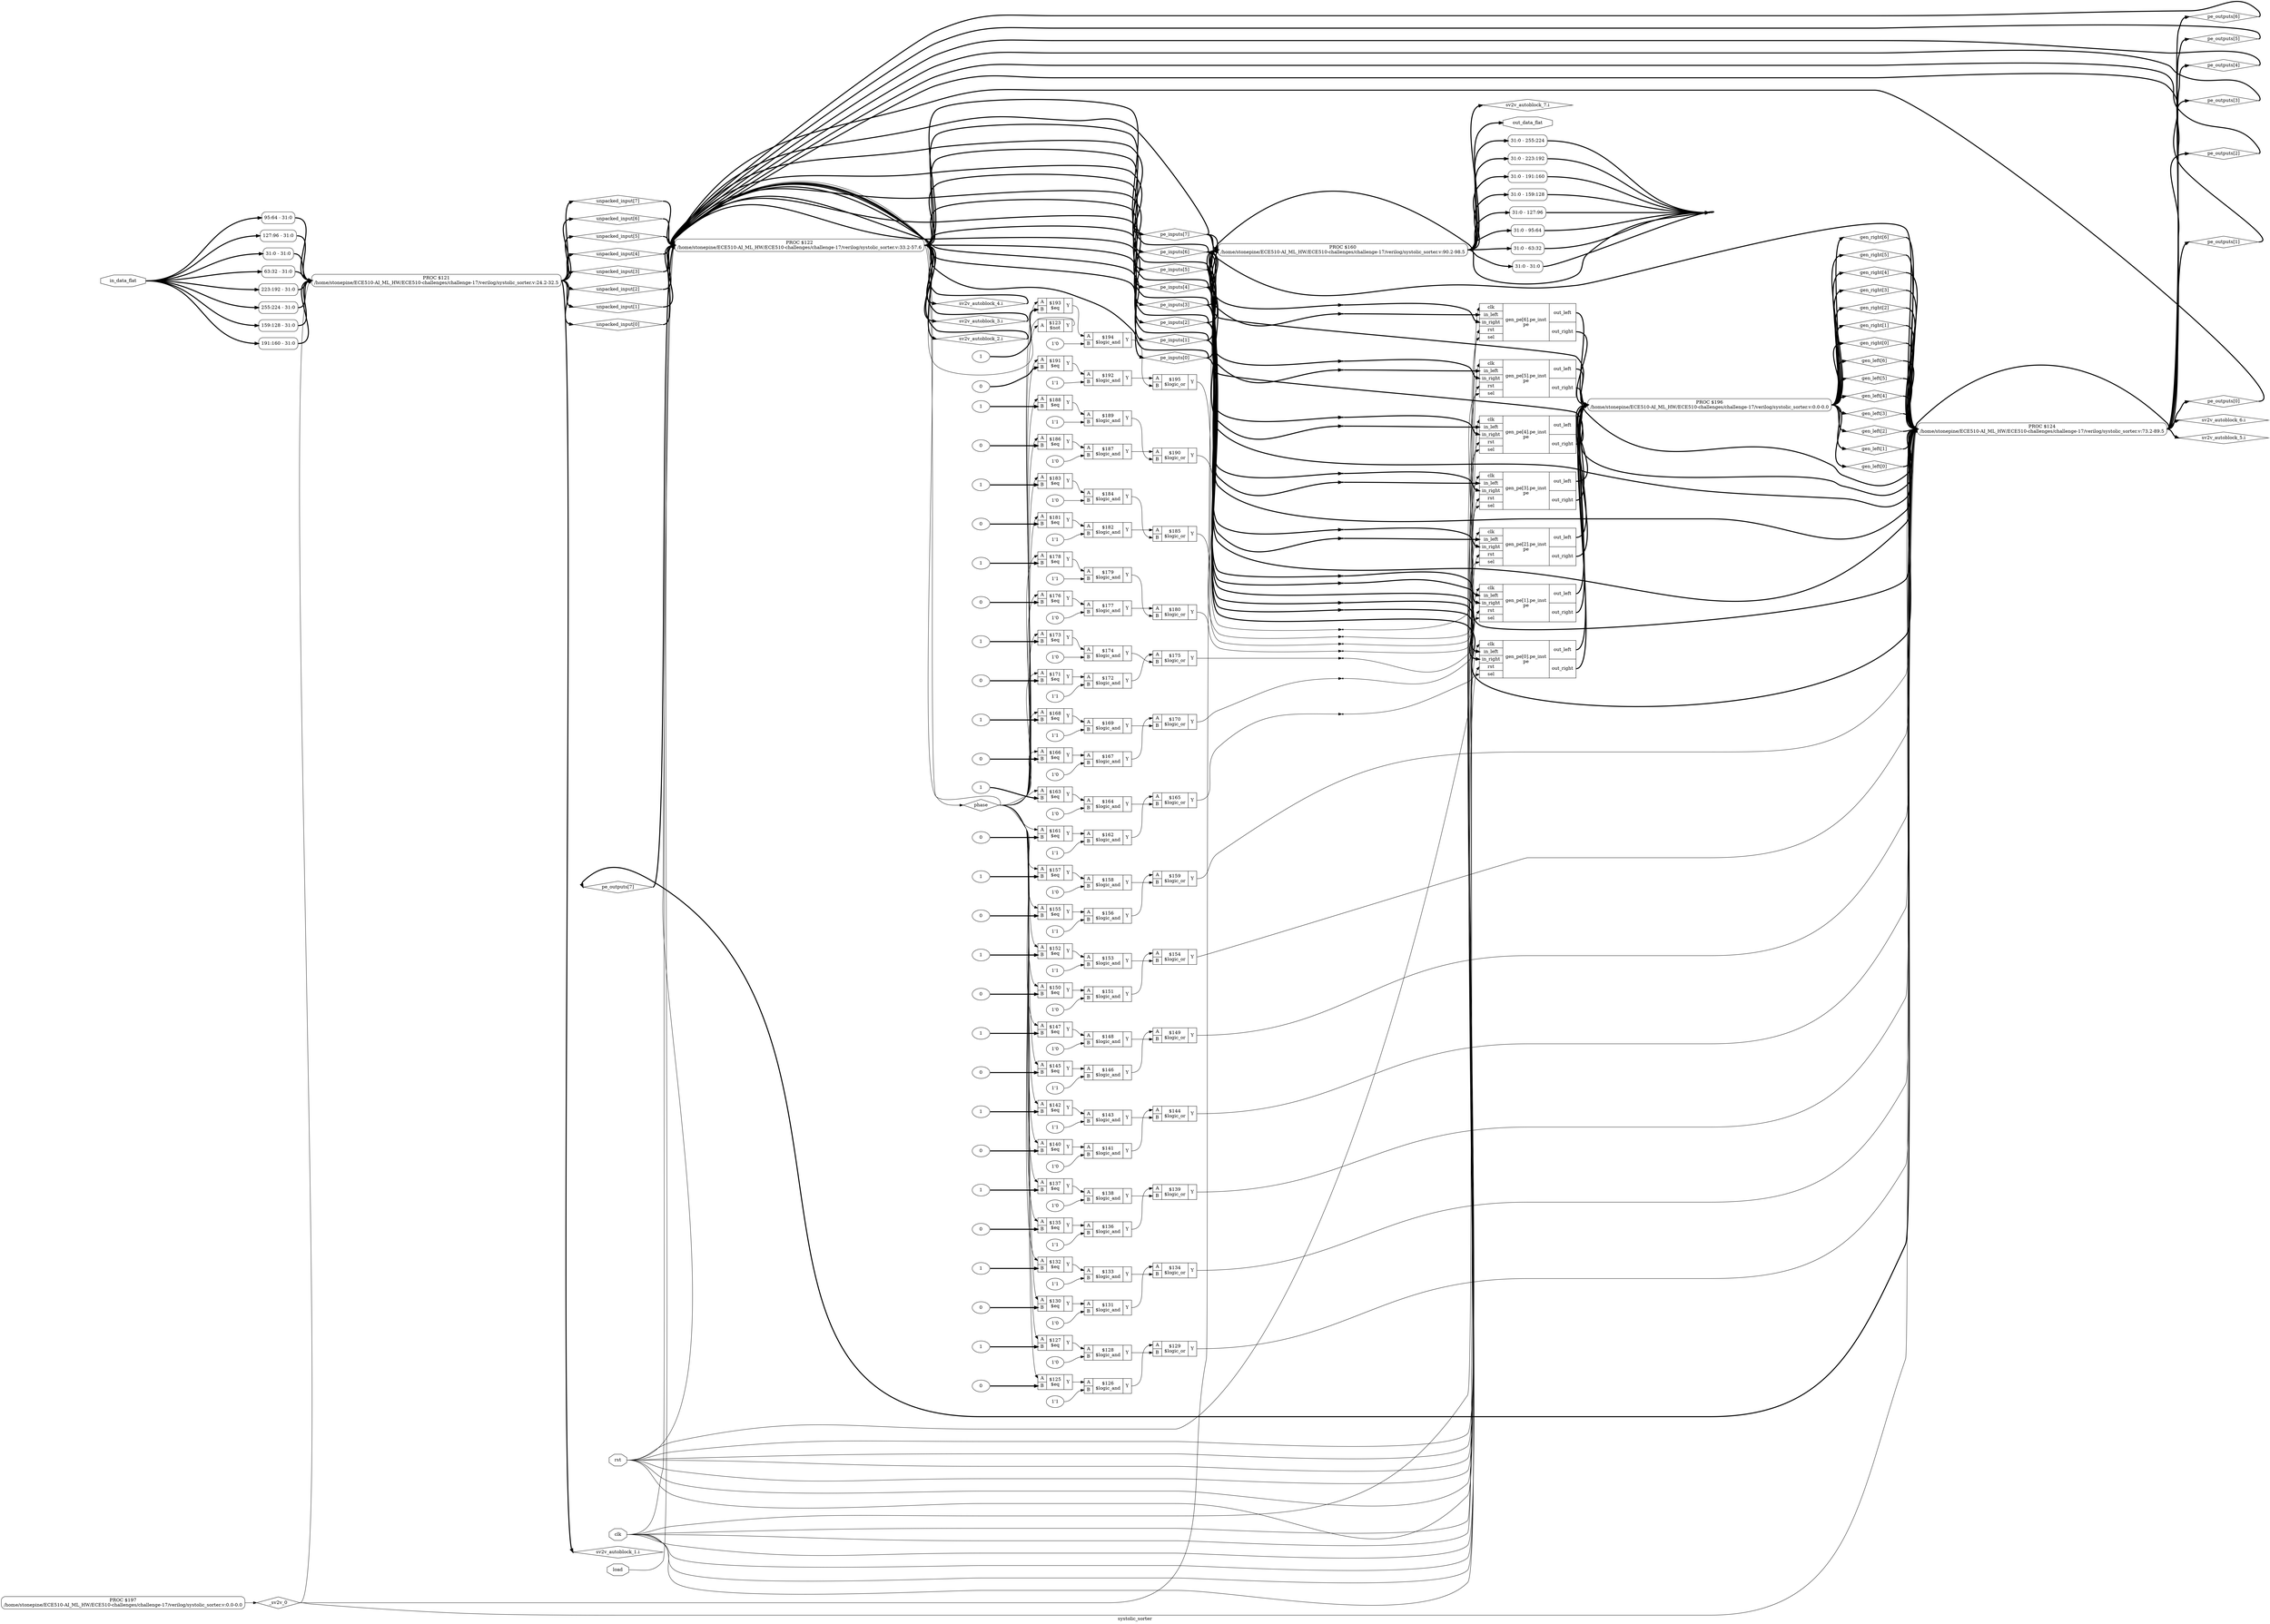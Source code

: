 digraph "systolic_sorter" {
label="systolic_sorter";
rankdir="LR";
remincross=true;
n139 [ shape=diamond, label="pe_outputs[7]", color="black", fontcolor="black"];
n140 [ shape=diamond, label="pe_outputs[6]", color="black", fontcolor="black"];
n141 [ shape=diamond, label="pe_outputs[5]", color="black", fontcolor="black"];
n142 [ shape=diamond, label="pe_outputs[4]", color="black", fontcolor="black"];
n143 [ shape=diamond, label="pe_outputs[3]", color="black", fontcolor="black"];
n144 [ shape=diamond, label="pe_outputs[2]", color="black", fontcolor="black"];
n145 [ shape=diamond, label="pe_outputs[1]", color="black", fontcolor="black"];
n146 [ shape=diamond, label="pe_outputs[0]", color="black", fontcolor="black"];
n147 [ shape=diamond, label="pe_inputs[7]", color="black", fontcolor="black"];
n148 [ shape=diamond, label="pe_inputs[6]", color="black", fontcolor="black"];
n149 [ shape=diamond, label="pe_inputs[5]", color="black", fontcolor="black"];
n150 [ shape=diamond, label="pe_inputs[4]", color="black", fontcolor="black"];
n151 [ shape=diamond, label="pe_inputs[3]", color="black", fontcolor="black"];
n152 [ shape=diamond, label="pe_inputs[2]", color="black", fontcolor="black"];
n153 [ shape=diamond, label="pe_inputs[1]", color="black", fontcolor="black"];
n154 [ shape=diamond, label="pe_inputs[0]", color="black", fontcolor="black"];
n155 [ shape=diamond, label="unpacked_input[7]", color="black", fontcolor="black"];
n156 [ shape=diamond, label="unpacked_input[6]", color="black", fontcolor="black"];
n157 [ shape=diamond, label="unpacked_input[5]", color="black", fontcolor="black"];
n158 [ shape=diamond, label="unpacked_input[4]", color="black", fontcolor="black"];
n159 [ shape=diamond, label="unpacked_input[3]", color="black", fontcolor="black"];
n160 [ shape=diamond, label="unpacked_input[2]", color="black", fontcolor="black"];
n161 [ shape=diamond, label="unpacked_input[1]", color="black", fontcolor="black"];
n162 [ shape=diamond, label="unpacked_input[0]", color="black", fontcolor="black"];
n163 [ shape=diamond, label="gen_right[6]", color="black", fontcolor="black"];
n164 [ shape=diamond, label="gen_right[5]", color="black", fontcolor="black"];
n165 [ shape=diamond, label="gen_right[4]", color="black", fontcolor="black"];
n166 [ shape=diamond, label="gen_right[3]", color="black", fontcolor="black"];
n167 [ shape=diamond, label="gen_right[2]", color="black", fontcolor="black"];
n168 [ shape=diamond, label="gen_right[1]", color="black", fontcolor="black"];
n169 [ shape=diamond, label="gen_right[0]", color="black", fontcolor="black"];
n170 [ shape=diamond, label="gen_left[6]", color="black", fontcolor="black"];
n171 [ shape=diamond, label="gen_left[5]", color="black", fontcolor="black"];
n172 [ shape=diamond, label="gen_left[4]", color="black", fontcolor="black"];
n173 [ shape=diamond, label="gen_left[3]", color="black", fontcolor="black"];
n174 [ shape=diamond, label="gen_left[2]", color="black", fontcolor="black"];
n175 [ shape=diamond, label="gen_left[1]", color="black", fontcolor="black"];
n176 [ shape=diamond, label="gen_left[0]", color="black", fontcolor="black"];
n177 [ shape=diamond, label="sv2v_autoblock_7.i", color="black", fontcolor="black"];
n178 [ shape=diamond, label="sv2v_autoblock_6.i", color="black", fontcolor="black"];
n179 [ shape=diamond, label="sv2v_autoblock_5.i", color="black", fontcolor="black"];
n215 [ shape=diamond, label="sv2v_autoblock_4.i", color="black", fontcolor="black"];
n216 [ shape=diamond, label="sv2v_autoblock_3.i", color="black", fontcolor="black"];
n217 [ shape=diamond, label="sv2v_autoblock_2.i", color="black", fontcolor="black"];
n218 [ shape=diamond, label="sv2v_autoblock_1.i", color="black", fontcolor="black"];
n219 [ shape=diamond, label="phase", color="black", fontcolor="black"];
n220 [ shape=octagon, label="out_data_flat", color="black", fontcolor="black"];
n221 [ shape=octagon, label="in_data_flat", color="black", fontcolor="black"];
n222 [ shape=octagon, label="load", color="black", fontcolor="black"];
n223 [ shape=octagon, label="rst", color="black", fontcolor="black"];
n224 [ shape=octagon, label="clk", color="black", fontcolor="black"];
n225 [ shape=diamond, label="_sv2v_0", color="black", fontcolor="black"];
c231 [ shape=record, label="{{<p224> clk|<p226> in_left|<p227> in_right|<p223> rst|<p228> sel}|gen_pe[6].pe_inst\npe|{<p229> out_left|<p230> out_right}}",  ];
c235 [ shape=record, label="{{<p232> A|<p233> B}|$195\n$logic_or|{<p234> Y}}",  ];
v0 [ label="1'0" ];
c236 [ shape=record, label="{{<p232> A|<p233> B}|$194\n$logic_and|{<p234> Y}}",  ];
v1 [ label="1" ];
c237 [ shape=record, label="{{<p232> A|<p233> B}|$193\n$eq|{<p234> Y}}",  ];
v2 [ label="1'1" ];
c238 [ shape=record, label="{{<p232> A|<p233> B}|$192\n$logic_and|{<p234> Y}}",  ];
v3 [ label="0" ];
c239 [ shape=record, label="{{<p232> A|<p233> B}|$191\n$eq|{<p234> Y}}",  ];
c240 [ shape=record, label="{{<p224> clk|<p226> in_left|<p227> in_right|<p223> rst|<p228> sel}|gen_pe[5].pe_inst\npe|{<p229> out_left|<p230> out_right}}",  ];
c241 [ shape=record, label="{{<p232> A|<p233> B}|$190\n$logic_or|{<p234> Y}}",  ];
v4 [ label="1'1" ];
c242 [ shape=record, label="{{<p232> A|<p233> B}|$189\n$logic_and|{<p234> Y}}",  ];
v5 [ label="1" ];
c243 [ shape=record, label="{{<p232> A|<p233> B}|$188\n$eq|{<p234> Y}}",  ];
v6 [ label="1'0" ];
c244 [ shape=record, label="{{<p232> A|<p233> B}|$187\n$logic_and|{<p234> Y}}",  ];
v7 [ label="0" ];
c245 [ shape=record, label="{{<p232> A|<p233> B}|$186\n$eq|{<p234> Y}}",  ];
c246 [ shape=record, label="{{<p224> clk|<p226> in_left|<p227> in_right|<p223> rst|<p228> sel}|gen_pe[4].pe_inst\npe|{<p229> out_left|<p230> out_right}}",  ];
c247 [ shape=record, label="{{<p232> A|<p233> B}|$185\n$logic_or|{<p234> Y}}",  ];
v8 [ label="1'0" ];
c248 [ shape=record, label="{{<p232> A|<p233> B}|$184\n$logic_and|{<p234> Y}}",  ];
v9 [ label="1" ];
c249 [ shape=record, label="{{<p232> A|<p233> B}|$183\n$eq|{<p234> Y}}",  ];
v10 [ label="1'1" ];
c250 [ shape=record, label="{{<p232> A|<p233> B}|$182\n$logic_and|{<p234> Y}}",  ];
v11 [ label="0" ];
c251 [ shape=record, label="{{<p232> A|<p233> B}|$181\n$eq|{<p234> Y}}",  ];
c252 [ shape=record, label="{{<p224> clk|<p226> in_left|<p227> in_right|<p223> rst|<p228> sel}|gen_pe[3].pe_inst\npe|{<p229> out_left|<p230> out_right}}",  ];
c253 [ shape=record, label="{{<p232> A|<p233> B}|$180\n$logic_or|{<p234> Y}}",  ];
v12 [ label="1'1" ];
c254 [ shape=record, label="{{<p232> A|<p233> B}|$179\n$logic_and|{<p234> Y}}",  ];
v13 [ label="1" ];
c255 [ shape=record, label="{{<p232> A|<p233> B}|$178\n$eq|{<p234> Y}}",  ];
v14 [ label="1'0" ];
c256 [ shape=record, label="{{<p232> A|<p233> B}|$177\n$logic_and|{<p234> Y}}",  ];
v15 [ label="0" ];
c257 [ shape=record, label="{{<p232> A|<p233> B}|$176\n$eq|{<p234> Y}}",  ];
c258 [ shape=record, label="{{<p224> clk|<p226> in_left|<p227> in_right|<p223> rst|<p228> sel}|gen_pe[2].pe_inst\npe|{<p229> out_left|<p230> out_right}}",  ];
c259 [ shape=record, label="{{<p232> A|<p233> B}|$175\n$logic_or|{<p234> Y}}",  ];
v16 [ label="1'0" ];
c260 [ shape=record, label="{{<p232> A|<p233> B}|$174\n$logic_and|{<p234> Y}}",  ];
v17 [ label="1" ];
c261 [ shape=record, label="{{<p232> A|<p233> B}|$173\n$eq|{<p234> Y}}",  ];
v18 [ label="1'1" ];
c262 [ shape=record, label="{{<p232> A|<p233> B}|$172\n$logic_and|{<p234> Y}}",  ];
v19 [ label="0" ];
c263 [ shape=record, label="{{<p232> A|<p233> B}|$171\n$eq|{<p234> Y}}",  ];
c264 [ shape=record, label="{{<p224> clk|<p226> in_left|<p227> in_right|<p223> rst|<p228> sel}|gen_pe[1].pe_inst\npe|{<p229> out_left|<p230> out_right}}",  ];
c265 [ shape=record, label="{{<p232> A|<p233> B}|$170\n$logic_or|{<p234> Y}}",  ];
v20 [ label="1'1" ];
c266 [ shape=record, label="{{<p232> A|<p233> B}|$169\n$logic_and|{<p234> Y}}",  ];
v21 [ label="1" ];
c267 [ shape=record, label="{{<p232> A|<p233> B}|$168\n$eq|{<p234> Y}}",  ];
v22 [ label="1'0" ];
c268 [ shape=record, label="{{<p232> A|<p233> B}|$167\n$logic_and|{<p234> Y}}",  ];
v23 [ label="0" ];
c269 [ shape=record, label="{{<p232> A|<p233> B}|$166\n$eq|{<p234> Y}}",  ];
c270 [ shape=record, label="{{<p224> clk|<p226> in_left|<p227> in_right|<p223> rst|<p228> sel}|gen_pe[0].pe_inst\npe|{<p229> out_left|<p230> out_right}}",  ];
c271 [ shape=record, label="{{<p232> A|<p233> B}|$165\n$logic_or|{<p234> Y}}",  ];
v24 [ label="1'0" ];
c272 [ shape=record, label="{{<p232> A|<p233> B}|$164\n$logic_and|{<p234> Y}}",  ];
v25 [ label="1" ];
c273 [ shape=record, label="{{<p232> A|<p233> B}|$163\n$eq|{<p234> Y}}",  ];
v26 [ label="1'1" ];
c274 [ shape=record, label="{{<p232> A|<p233> B}|$162\n$logic_and|{<p234> Y}}",  ];
v27 [ label="0" ];
c275 [ shape=record, label="{{<p232> A|<p233> B}|$161\n$eq|{<p234> Y}}",  ];
c276 [ shape=record, label="{{<p232> A|<p233> B}|$159\n$logic_or|{<p234> Y}}",  ];
v28 [ label="1'0" ];
c277 [ shape=record, label="{{<p232> A|<p233> B}|$158\n$logic_and|{<p234> Y}}",  ];
v29 [ label="1" ];
c278 [ shape=record, label="{{<p232> A|<p233> B}|$157\n$eq|{<p234> Y}}",  ];
v30 [ label="1'1" ];
c279 [ shape=record, label="{{<p232> A|<p233> B}|$156\n$logic_and|{<p234> Y}}",  ];
v31 [ label="0" ];
c280 [ shape=record, label="{{<p232> A|<p233> B}|$155\n$eq|{<p234> Y}}",  ];
c281 [ shape=record, label="{{<p232> A|<p233> B}|$154\n$logic_or|{<p234> Y}}",  ];
v32 [ label="1'1" ];
c282 [ shape=record, label="{{<p232> A|<p233> B}|$153\n$logic_and|{<p234> Y}}",  ];
v33 [ label="1" ];
c283 [ shape=record, label="{{<p232> A|<p233> B}|$152\n$eq|{<p234> Y}}",  ];
v34 [ label="1'0" ];
c284 [ shape=record, label="{{<p232> A|<p233> B}|$151\n$logic_and|{<p234> Y}}",  ];
v35 [ label="0" ];
c285 [ shape=record, label="{{<p232> A|<p233> B}|$150\n$eq|{<p234> Y}}",  ];
c286 [ shape=record, label="{{<p232> A|<p233> B}|$149\n$logic_or|{<p234> Y}}",  ];
v36 [ label="1'0" ];
c287 [ shape=record, label="{{<p232> A|<p233> B}|$148\n$logic_and|{<p234> Y}}",  ];
v37 [ label="1" ];
c288 [ shape=record, label="{{<p232> A|<p233> B}|$147\n$eq|{<p234> Y}}",  ];
v38 [ label="1'1" ];
c289 [ shape=record, label="{{<p232> A|<p233> B}|$146\n$logic_and|{<p234> Y}}",  ];
v39 [ label="0" ];
c290 [ shape=record, label="{{<p232> A|<p233> B}|$145\n$eq|{<p234> Y}}",  ];
c291 [ shape=record, label="{{<p232> A|<p233> B}|$144\n$logic_or|{<p234> Y}}",  ];
v40 [ label="1'1" ];
c292 [ shape=record, label="{{<p232> A|<p233> B}|$143\n$logic_and|{<p234> Y}}",  ];
v41 [ label="1" ];
c293 [ shape=record, label="{{<p232> A|<p233> B}|$142\n$eq|{<p234> Y}}",  ];
v42 [ label="1'0" ];
c294 [ shape=record, label="{{<p232> A|<p233> B}|$141\n$logic_and|{<p234> Y}}",  ];
v43 [ label="0" ];
c295 [ shape=record, label="{{<p232> A|<p233> B}|$140\n$eq|{<p234> Y}}",  ];
c296 [ shape=record, label="{{<p232> A|<p233> B}|$139\n$logic_or|{<p234> Y}}",  ];
v44 [ label="1'0" ];
c297 [ shape=record, label="{{<p232> A|<p233> B}|$138\n$logic_and|{<p234> Y}}",  ];
v45 [ label="1" ];
c298 [ shape=record, label="{{<p232> A|<p233> B}|$137\n$eq|{<p234> Y}}",  ];
v46 [ label="1'1" ];
c299 [ shape=record, label="{{<p232> A|<p233> B}|$136\n$logic_and|{<p234> Y}}",  ];
v47 [ label="0" ];
c300 [ shape=record, label="{{<p232> A|<p233> B}|$135\n$eq|{<p234> Y}}",  ];
c301 [ shape=record, label="{{<p232> A|<p233> B}|$134\n$logic_or|{<p234> Y}}",  ];
v48 [ label="1'1" ];
c302 [ shape=record, label="{{<p232> A|<p233> B}|$133\n$logic_and|{<p234> Y}}",  ];
v49 [ label="1" ];
c303 [ shape=record, label="{{<p232> A|<p233> B}|$132\n$eq|{<p234> Y}}",  ];
v50 [ label="1'0" ];
c304 [ shape=record, label="{{<p232> A|<p233> B}|$131\n$logic_and|{<p234> Y}}",  ];
v51 [ label="0" ];
c305 [ shape=record, label="{{<p232> A|<p233> B}|$130\n$eq|{<p234> Y}}",  ];
c306 [ shape=record, label="{{<p232> A|<p233> B}|$129\n$logic_or|{<p234> Y}}",  ];
v52 [ label="1'0" ];
c307 [ shape=record, label="{{<p232> A|<p233> B}|$128\n$logic_and|{<p234> Y}}",  ];
v53 [ label="1" ];
c308 [ shape=record, label="{{<p232> A|<p233> B}|$127\n$eq|{<p234> Y}}",  ];
v54 [ label="1'1" ];
c309 [ shape=record, label="{{<p232> A|<p233> B}|$126\n$logic_and|{<p234> Y}}",  ];
v55 [ label="0" ];
c310 [ shape=record, label="{{<p232> A|<p233> B}|$125\n$eq|{<p234> Y}}",  ];
c311 [ shape=record, label="{{<p232> A}|$123\n$not|{<p234> Y}}",  ];
p56 [shape=box, style=rounded, label="PROC $197\n/home/stonepine/ECE510-AI_ML_HW/ECE510-challenges/challenge-17/verilog/systolic_sorter.v:0.0-0.0", ];
p57 [shape=box, style=rounded, label="PROC $196\n/home/stonepine/ECE510-AI_ML_HW/ECE510-challenges/challenge-17/verilog/systolic_sorter.v:0.0-0.0", ];
x59 [ shape=record, style=rounded, label="<s0> 31:0 - 255:224 ", color="black", fontcolor="black" ];
x60 [ shape=record, style=rounded, label="<s0> 31:0 - 223:192 ", color="black", fontcolor="black" ];
x61 [ shape=record, style=rounded, label="<s0> 31:0 - 191:160 ", color="black", fontcolor="black" ];
x62 [ shape=record, style=rounded, label="<s0> 31:0 - 159:128 ", color="black", fontcolor="black" ];
x63 [ shape=record, style=rounded, label="<s0> 31:0 - 127:96 ", color="black", fontcolor="black" ];
x64 [ shape=record, style=rounded, label="<s0> 31:0 - 95:64 ", color="black", fontcolor="black" ];
x65 [ shape=record, style=rounded, label="<s0> 31:0 - 63:32 ", color="black", fontcolor="black" ];
x66 [ shape=record, style=rounded, label="<s0> 31:0 - 31:0 ", color="black", fontcolor="black" ];
p58 [shape=box, style=rounded, label="PROC $160\n/home/stonepine/ECE510-AI_ML_HW/ECE510-challenges/challenge-17/verilog/systolic_sorter.v:90.2-98.5", ];
p67 [shape=box, style=rounded, label="PROC $124\n/home/stonepine/ECE510-AI_ML_HW/ECE510-challenges/challenge-17/verilog/systolic_sorter.v:73.2-89.5", ];
p68 [shape=box, style=rounded, label="PROC $122\n/home/stonepine/ECE510-AI_ML_HW/ECE510-challenges/challenge-17/verilog/systolic_sorter.v:33.2-57.6", ];
x70 [ shape=record, style=rounded, label="<s0> 95:64 - 31:0 ", color="black", fontcolor="black" ];
x71 [ shape=record, style=rounded, label="<s0> 127:96 - 31:0 ", color="black", fontcolor="black" ];
x72 [ shape=record, style=rounded, label="<s0> 31:0 - 31:0 ", color="black", fontcolor="black" ];
x73 [ shape=record, style=rounded, label="<s0> 63:32 - 31:0 ", color="black", fontcolor="black" ];
x74 [ shape=record, style=rounded, label="<s0> 223:192 - 31:0 ", color="black", fontcolor="black" ];
x75 [ shape=record, style=rounded, label="<s0> 255:224 - 31:0 ", color="black", fontcolor="black" ];
x76 [ shape=record, style=rounded, label="<s0> 159:128 - 31:0 ", color="black", fontcolor="black" ];
x77 [ shape=record, style=rounded, label="<s0> 191:160 - 31:0 ", color="black", fontcolor="black" ];
p69 [shape=box, style=rounded, label="PROC $121\n/home/stonepine/ECE510-AI_ML_HW/ECE510-challenges/challenge-17/verilog/systolic_sorter.v:24.2-32.5", ];
x78 [shape=point, ];
x79 [shape=point, ];
x80 [shape=point, ];
x81 [shape=point, ];
x82 [shape=point, ];
x83 [shape=point, ];
x84 [shape=point, ];
x85 [shape=point, ];
x86 [shape=point, ];
x87 [shape=point, ];
x88 [shape=point, ];
x89 [shape=point, ];
x90 [shape=point, ];
x91 [shape=point, ];
x92 [shape=point, ];
x93 [shape=point, ];
x94 [shape=point, ];
x95 [shape=point, ];
x96 [shape=point, ];
x97 [shape=point, ];
x98 [shape=point, ];
c309:p234:e -> c306:p232:w [color="black", fontcolor="black", label=""];
c310:p234:e -> c309:p232:w [color="black", fontcolor="black", label=""];
c311:p234:e -> p68:w [color="black", fontcolor="black", label=""];
p67:e -> n139:w [color="black", fontcolor="black", style="setlinewidth(3)", label=""];
n139:e -> p68:w [color="black", fontcolor="black", style="setlinewidth(3)", label=""];
p67:e -> n140:w [color="black", fontcolor="black", style="setlinewidth(3)", label=""];
n140:e -> p68:w [color="black", fontcolor="black", style="setlinewidth(3)", label=""];
p67:e -> n141:w [color="black", fontcolor="black", style="setlinewidth(3)", label=""];
n141:e -> p68:w [color="black", fontcolor="black", style="setlinewidth(3)", label=""];
p67:e -> n142:w [color="black", fontcolor="black", style="setlinewidth(3)", label=""];
n142:e -> p68:w [color="black", fontcolor="black", style="setlinewidth(3)", label=""];
p67:e -> n143:w [color="black", fontcolor="black", style="setlinewidth(3)", label=""];
n143:e -> p68:w [color="black", fontcolor="black", style="setlinewidth(3)", label=""];
p67:e -> n144:w [color="black", fontcolor="black", style="setlinewidth(3)", label=""];
n144:e -> p68:w [color="black", fontcolor="black", style="setlinewidth(3)", label=""];
p67:e -> n145:w [color="black", fontcolor="black", style="setlinewidth(3)", label=""];
n145:e -> p68:w [color="black", fontcolor="black", style="setlinewidth(3)", label=""];
p67:e -> n146:w [color="black", fontcolor="black", style="setlinewidth(3)", label=""];
n146:e -> p68:w [color="black", fontcolor="black", style="setlinewidth(3)", label=""];
p68:e -> n147:w [color="black", fontcolor="black", style="setlinewidth(3)", label=""];
n147:e -> p58:w [color="black", fontcolor="black", style="setlinewidth(3)", label=""];
n147:e -> p67:w [color="black", fontcolor="black", style="setlinewidth(3)", label=""];
n147:e -> p68:w [color="black", fontcolor="black", style="setlinewidth(3)", label=""];
n147:e -> x97:w [color="black", fontcolor="black", style="setlinewidth(3)", label=""];
p68:e -> n148:w [color="black", fontcolor="black", style="setlinewidth(3)", label=""];
n148:e -> p58:w [color="black", fontcolor="black", style="setlinewidth(3)", label=""];
n148:e -> p67:w [color="black", fontcolor="black", style="setlinewidth(3)", label=""];
n148:e -> p68:w [color="black", fontcolor="black", style="setlinewidth(3)", label=""];
n148:e -> x94:w [color="black", fontcolor="black", style="setlinewidth(3)", label=""];
n148:e -> x96:w [color="black", fontcolor="black", style="setlinewidth(3)", label=""];
p68:e -> n149:w [color="black", fontcolor="black", style="setlinewidth(3)", label=""];
n149:e -> p58:w [color="black", fontcolor="black", style="setlinewidth(3)", label=""];
n149:e -> p67:w [color="black", fontcolor="black", style="setlinewidth(3)", label=""];
n149:e -> p68:w [color="black", fontcolor="black", style="setlinewidth(3)", label=""];
n149:e -> x91:w [color="black", fontcolor="black", style="setlinewidth(3)", label=""];
n149:e -> x93:w [color="black", fontcolor="black", style="setlinewidth(3)", label=""];
p68:e -> n150:w [color="black", fontcolor="black", style="setlinewidth(3)", label=""];
n150:e -> p58:w [color="black", fontcolor="black", style="setlinewidth(3)", label=""];
n150:e -> p67:w [color="black", fontcolor="black", style="setlinewidth(3)", label=""];
n150:e -> p68:w [color="black", fontcolor="black", style="setlinewidth(3)", label=""];
n150:e -> x88:w [color="black", fontcolor="black", style="setlinewidth(3)", label=""];
n150:e -> x90:w [color="black", fontcolor="black", style="setlinewidth(3)", label=""];
p68:e -> n151:w [color="black", fontcolor="black", style="setlinewidth(3)", label=""];
n151:e -> p58:w [color="black", fontcolor="black", style="setlinewidth(3)", label=""];
n151:e -> p67:w [color="black", fontcolor="black", style="setlinewidth(3)", label=""];
n151:e -> p68:w [color="black", fontcolor="black", style="setlinewidth(3)", label=""];
n151:e -> x85:w [color="black", fontcolor="black", style="setlinewidth(3)", label=""];
n151:e -> x87:w [color="black", fontcolor="black", style="setlinewidth(3)", label=""];
p68:e -> n152:w [color="black", fontcolor="black", style="setlinewidth(3)", label=""];
n152:e -> p58:w [color="black", fontcolor="black", style="setlinewidth(3)", label=""];
n152:e -> p67:w [color="black", fontcolor="black", style="setlinewidth(3)", label=""];
n152:e -> p68:w [color="black", fontcolor="black", style="setlinewidth(3)", label=""];
n152:e -> x82:w [color="black", fontcolor="black", style="setlinewidth(3)", label=""];
n152:e -> x84:w [color="black", fontcolor="black", style="setlinewidth(3)", label=""];
p68:e -> n153:w [color="black", fontcolor="black", style="setlinewidth(3)", label=""];
n153:e -> p58:w [color="black", fontcolor="black", style="setlinewidth(3)", label=""];
n153:e -> p67:w [color="black", fontcolor="black", style="setlinewidth(3)", label=""];
n153:e -> p68:w [color="black", fontcolor="black", style="setlinewidth(3)", label=""];
n153:e -> x79:w [color="black", fontcolor="black", style="setlinewidth(3)", label=""];
n153:e -> x81:w [color="black", fontcolor="black", style="setlinewidth(3)", label=""];
p68:e -> n154:w [color="black", fontcolor="black", style="setlinewidth(3)", label=""];
n154:e -> p58:w [color="black", fontcolor="black", style="setlinewidth(3)", label=""];
n154:e -> p67:w [color="black", fontcolor="black", style="setlinewidth(3)", label=""];
n154:e -> p68:w [color="black", fontcolor="black", style="setlinewidth(3)", label=""];
n154:e -> x78:w [color="black", fontcolor="black", style="setlinewidth(3)", label=""];
p69:e -> n155:w [color="black", fontcolor="black", style="setlinewidth(3)", label=""];
n155:e -> p68:w [color="black", fontcolor="black", style="setlinewidth(3)", label=""];
p69:e -> n156:w [color="black", fontcolor="black", style="setlinewidth(3)", label=""];
n156:e -> p68:w [color="black", fontcolor="black", style="setlinewidth(3)", label=""];
p69:e -> n157:w [color="black", fontcolor="black", style="setlinewidth(3)", label=""];
n157:e -> p68:w [color="black", fontcolor="black", style="setlinewidth(3)", label=""];
p69:e -> n158:w [color="black", fontcolor="black", style="setlinewidth(3)", label=""];
n158:e -> p68:w [color="black", fontcolor="black", style="setlinewidth(3)", label=""];
p69:e -> n159:w [color="black", fontcolor="black", style="setlinewidth(3)", label=""];
n159:e -> p68:w [color="black", fontcolor="black", style="setlinewidth(3)", label=""];
c235:p234:e -> x98:w [color="black", fontcolor="black", label=""];
p69:e -> n160:w [color="black", fontcolor="black", style="setlinewidth(3)", label=""];
n160:e -> p68:w [color="black", fontcolor="black", style="setlinewidth(3)", label=""];
p69:e -> n161:w [color="black", fontcolor="black", style="setlinewidth(3)", label=""];
n161:e -> p68:w [color="black", fontcolor="black", style="setlinewidth(3)", label=""];
p69:e -> n162:w [color="black", fontcolor="black", style="setlinewidth(3)", label=""];
n162:e -> p68:w [color="black", fontcolor="black", style="setlinewidth(3)", label=""];
p57:e -> n163:w [color="black", fontcolor="black", style="setlinewidth(3)", label=""];
n163:e -> p67:w [color="black", fontcolor="black", style="setlinewidth(3)", label=""];
p57:e -> n164:w [color="black", fontcolor="black", style="setlinewidth(3)", label=""];
n164:e -> p67:w [color="black", fontcolor="black", style="setlinewidth(3)", label=""];
p57:e -> n165:w [color="black", fontcolor="black", style="setlinewidth(3)", label=""];
n165:e -> p67:w [color="black", fontcolor="black", style="setlinewidth(3)", label=""];
p57:e -> n166:w [color="black", fontcolor="black", style="setlinewidth(3)", label=""];
n166:e -> p67:w [color="black", fontcolor="black", style="setlinewidth(3)", label=""];
p57:e -> n167:w [color="black", fontcolor="black", style="setlinewidth(3)", label=""];
n167:e -> p67:w [color="black", fontcolor="black", style="setlinewidth(3)", label=""];
p57:e -> n168:w [color="black", fontcolor="black", style="setlinewidth(3)", label=""];
n168:e -> p67:w [color="black", fontcolor="black", style="setlinewidth(3)", label=""];
p57:e -> n169:w [color="black", fontcolor="black", style="setlinewidth(3)", label=""];
n169:e -> p67:w [color="black", fontcolor="black", style="setlinewidth(3)", label=""];
c236:p234:e -> c235:p233:w [color="black", fontcolor="black", label=""];
p57:e -> n170:w [color="black", fontcolor="black", style="setlinewidth(3)", label=""];
n170:e -> p67:w [color="black", fontcolor="black", style="setlinewidth(3)", label=""];
p57:e -> n171:w [color="black", fontcolor="black", style="setlinewidth(3)", label=""];
n171:e -> p67:w [color="black", fontcolor="black", style="setlinewidth(3)", label=""];
p57:e -> n172:w [color="black", fontcolor="black", style="setlinewidth(3)", label=""];
n172:e -> p67:w [color="black", fontcolor="black", style="setlinewidth(3)", label=""];
p57:e -> n173:w [color="black", fontcolor="black", style="setlinewidth(3)", label=""];
n173:e -> p67:w [color="black", fontcolor="black", style="setlinewidth(3)", label=""];
p57:e -> n174:w [color="black", fontcolor="black", style="setlinewidth(3)", label=""];
n174:e -> p67:w [color="black", fontcolor="black", style="setlinewidth(3)", label=""];
p57:e -> n175:w [color="black", fontcolor="black", style="setlinewidth(3)", label=""];
n175:e -> p67:w [color="black", fontcolor="black", style="setlinewidth(3)", label=""];
p57:e -> n176:w [color="black", fontcolor="black", style="setlinewidth(3)", label=""];
n176:e -> p67:w [color="black", fontcolor="black", style="setlinewidth(3)", label=""];
p58:e -> n177:w [color="black", fontcolor="black", style="setlinewidth(3)", label=""];
p67:e -> n178:w [color="black", fontcolor="black", style="setlinewidth(3)", label=""];
p67:e -> n179:w [color="black", fontcolor="black", style="setlinewidth(3)", label=""];
c237:p234:e -> c236:p232:w [color="black", fontcolor="black", label=""];
c231:p230:e -> p57:w [color="black", fontcolor="black", style="setlinewidth(3)", label=""];
c231:p229:e -> p57:w [color="black", fontcolor="black", style="setlinewidth(3)", label=""];
x98:e -> c231:p228:w [color="black", fontcolor="black", label=""];
x97:e -> c231:p227:w [color="black", fontcolor="black", style="setlinewidth(3)", label=""];
x96:e -> c231:p226:w [color="black", fontcolor="black", style="setlinewidth(3)", label=""];
c240:p230:e -> p57:w [color="black", fontcolor="black", style="setlinewidth(3)", label=""];
c240:p229:e -> p57:w [color="black", fontcolor="black", style="setlinewidth(3)", label=""];
x95:e -> c240:p228:w [color="black", fontcolor="black", label=""];
x94:e -> c240:p227:w [color="black", fontcolor="black", style="setlinewidth(3)", label=""];
x93:e -> c240:p226:w [color="black", fontcolor="black", style="setlinewidth(3)", label=""];
c238:p234:e -> c235:p232:w [color="black", fontcolor="black", label=""];
c246:p230:e -> p57:w [color="black", fontcolor="black", style="setlinewidth(3)", label=""];
c246:p229:e -> p57:w [color="black", fontcolor="black", style="setlinewidth(3)", label=""];
x92:e -> c246:p228:w [color="black", fontcolor="black", label=""];
x91:e -> c246:p227:w [color="black", fontcolor="black", style="setlinewidth(3)", label=""];
x90:e -> c246:p226:w [color="black", fontcolor="black", style="setlinewidth(3)", label=""];
c252:p230:e -> p57:w [color="black", fontcolor="black", style="setlinewidth(3)", label=""];
c252:p229:e -> p57:w [color="black", fontcolor="black", style="setlinewidth(3)", label=""];
x89:e -> c252:p228:w [color="black", fontcolor="black", label=""];
x88:e -> c252:p227:w [color="black", fontcolor="black", style="setlinewidth(3)", label=""];
x87:e -> c252:p226:w [color="black", fontcolor="black", style="setlinewidth(3)", label=""];
c239:p234:e -> c238:p232:w [color="black", fontcolor="black", label=""];
c258:p230:e -> p57:w [color="black", fontcolor="black", style="setlinewidth(3)", label=""];
c258:p229:e -> p57:w [color="black", fontcolor="black", style="setlinewidth(3)", label=""];
x86:e -> c258:p228:w [color="black", fontcolor="black", label=""];
x85:e -> c258:p227:w [color="black", fontcolor="black", style="setlinewidth(3)", label=""];
x84:e -> c258:p226:w [color="black", fontcolor="black", style="setlinewidth(3)", label=""];
c264:p230:e -> p57:w [color="black", fontcolor="black", style="setlinewidth(3)", label=""];
c264:p229:e -> p57:w [color="black", fontcolor="black", style="setlinewidth(3)", label=""];
x83:e -> c264:p228:w [color="black", fontcolor="black", label=""];
x82:e -> c264:p227:w [color="black", fontcolor="black", style="setlinewidth(3)", label=""];
x81:e -> c264:p226:w [color="black", fontcolor="black", style="setlinewidth(3)", label=""];
c241:p234:e -> x95:w [color="black", fontcolor="black", label=""];
c270:p230:e -> p57:w [color="black", fontcolor="black", style="setlinewidth(3)", label=""];
c270:p229:e -> p57:w [color="black", fontcolor="black", style="setlinewidth(3)", label=""];
x80:e -> c270:p228:w [color="black", fontcolor="black", label=""];
x79:e -> c270:p227:w [color="black", fontcolor="black", style="setlinewidth(3)", label=""];
x78:e -> c270:p226:w [color="black", fontcolor="black", style="setlinewidth(3)", label=""];
p68:e -> n215:w [color="black", fontcolor="black", style="setlinewidth(3)", label=""];
n215:e -> p68:w [color="black", fontcolor="black", style="setlinewidth(3)", label=""];
p68:e -> n216:w [color="black", fontcolor="black", style="setlinewidth(3)", label=""];
n216:e -> p68:w [color="black", fontcolor="black", style="setlinewidth(3)", label=""];
p68:e -> n217:w [color="black", fontcolor="black", style="setlinewidth(3)", label=""];
n217:e -> p68:w [color="black", fontcolor="black", style="setlinewidth(3)", label=""];
p69:e -> n218:w [color="black", fontcolor="black", style="setlinewidth(3)", label=""];
p68:e -> n219:w [color="black", fontcolor="black", label=""];
n219:e -> c237:p232:w [color="black", fontcolor="black", label=""];
n219:e -> c239:p232:w [color="black", fontcolor="black", label=""];
n219:e -> c243:p232:w [color="black", fontcolor="black", label=""];
n219:e -> c245:p232:w [color="black", fontcolor="black", label=""];
n219:e -> c249:p232:w [color="black", fontcolor="black", label=""];
n219:e -> c251:p232:w [color="black", fontcolor="black", label=""];
n219:e -> c255:p232:w [color="black", fontcolor="black", label=""];
n219:e -> c257:p232:w [color="black", fontcolor="black", label=""];
n219:e -> c261:p232:w [color="black", fontcolor="black", label=""];
n219:e -> c263:p232:w [color="black", fontcolor="black", label=""];
n219:e -> c267:p232:w [color="black", fontcolor="black", label=""];
n219:e -> c269:p232:w [color="black", fontcolor="black", label=""];
n219:e -> c273:p232:w [color="black", fontcolor="black", label=""];
n219:e -> c275:p232:w [color="black", fontcolor="black", label=""];
n219:e -> c278:p232:w [color="black", fontcolor="black", label=""];
n219:e -> c280:p232:w [color="black", fontcolor="black", label=""];
n219:e -> c283:p232:w [color="black", fontcolor="black", label=""];
n219:e -> c285:p232:w [color="black", fontcolor="black", label=""];
n219:e -> c288:p232:w [color="black", fontcolor="black", label=""];
n219:e -> c290:p232:w [color="black", fontcolor="black", label=""];
n219:e -> c293:p232:w [color="black", fontcolor="black", label=""];
n219:e -> c295:p232:w [color="black", fontcolor="black", label=""];
n219:e -> c298:p232:w [color="black", fontcolor="black", label=""];
n219:e -> c300:p232:w [color="black", fontcolor="black", label=""];
n219:e -> c303:p232:w [color="black", fontcolor="black", label=""];
n219:e -> c305:p232:w [color="black", fontcolor="black", label=""];
n219:e -> c308:p232:w [color="black", fontcolor="black", label=""];
n219:e -> c310:p232:w [color="black", fontcolor="black", label=""];
n219:e -> c311:p232:w [color="black", fontcolor="black", label=""];
n219:e -> p68:w [color="black", fontcolor="black", label=""];
c242:p234:e -> c241:p233:w [color="black", fontcolor="black", label=""];
p58:e -> n220:w [color="black", fontcolor="black", style="setlinewidth(3)", label=""];
n221:e -> x70:s0:w [color="black", fontcolor="black", style="setlinewidth(3)", label=""];
n221:e -> x71:s0:w [color="black", fontcolor="black", style="setlinewidth(3)", label=""];
n221:e -> x72:s0:w [color="black", fontcolor="black", style="setlinewidth(3)", label=""];
n221:e -> x73:s0:w [color="black", fontcolor="black", style="setlinewidth(3)", label=""];
n221:e -> x74:s0:w [color="black", fontcolor="black", style="setlinewidth(3)", label=""];
n221:e -> x75:s0:w [color="black", fontcolor="black", style="setlinewidth(3)", label=""];
n221:e -> x76:s0:w [color="black", fontcolor="black", style="setlinewidth(3)", label=""];
n221:e -> x77:s0:w [color="black", fontcolor="black", style="setlinewidth(3)", label=""];
n222:e -> p68:w [color="black", fontcolor="black", label=""];
n223:e -> c231:p223:w [color="black", fontcolor="black", label=""];
n223:e -> c240:p223:w [color="black", fontcolor="black", label=""];
n223:e -> c246:p223:w [color="black", fontcolor="black", label=""];
n223:e -> c252:p223:w [color="black", fontcolor="black", label=""];
n223:e -> c258:p223:w [color="black", fontcolor="black", label=""];
n223:e -> c264:p223:w [color="black", fontcolor="black", label=""];
n223:e -> c270:p223:w [color="black", fontcolor="black", label=""];
n223:e -> p68:w [color="black", fontcolor="black", label=""];
n224:e -> c231:p224:w [color="black", fontcolor="black", label=""];
n224:e -> c240:p224:w [color="black", fontcolor="black", label=""];
n224:e -> c246:p224:w [color="black", fontcolor="black", label=""];
n224:e -> c252:p224:w [color="black", fontcolor="black", label=""];
n224:e -> c258:p224:w [color="black", fontcolor="black", label=""];
n224:e -> c264:p224:w [color="black", fontcolor="black", label=""];
n224:e -> c270:p224:w [color="black", fontcolor="black", label=""];
n224:e -> p68:w [color="black", fontcolor="black", label=""];
p56:e -> n225:w [color="black", fontcolor="black", label=""];
n225:e -> p58:w [color="black", fontcolor="black", label=""];
n225:e -> p67:w [color="black", fontcolor="black", label=""];
n225:e -> p69:w [color="black", fontcolor="black", label=""];
c243:p234:e -> c242:p232:w [color="black", fontcolor="black", label=""];
c244:p234:e -> c241:p232:w [color="black", fontcolor="black", label=""];
c245:p234:e -> c244:p232:w [color="black", fontcolor="black", label=""];
c247:p234:e -> x92:w [color="black", fontcolor="black", label=""];
c248:p234:e -> c247:p233:w [color="black", fontcolor="black", label=""];
c249:p234:e -> c248:p232:w [color="black", fontcolor="black", label=""];
c250:p234:e -> c247:p232:w [color="black", fontcolor="black", label=""];
c251:p234:e -> c250:p232:w [color="black", fontcolor="black", label=""];
c253:p234:e -> x89:w [color="black", fontcolor="black", label=""];
c254:p234:e -> c253:p233:w [color="black", fontcolor="black", label=""];
c255:p234:e -> c254:p232:w [color="black", fontcolor="black", label=""];
c256:p234:e -> c253:p232:w [color="black", fontcolor="black", label=""];
c257:p234:e -> c256:p232:w [color="black", fontcolor="black", label=""];
c259:p234:e -> x86:w [color="black", fontcolor="black", label=""];
c260:p234:e -> c259:p233:w [color="black", fontcolor="black", label=""];
c261:p234:e -> c260:p232:w [color="black", fontcolor="black", label=""];
c262:p234:e -> c259:p232:w [color="black", fontcolor="black", label=""];
c263:p234:e -> c262:p232:w [color="black", fontcolor="black", label=""];
c265:p234:e -> x83:w [color="black", fontcolor="black", label=""];
c266:p234:e -> c265:p233:w [color="black", fontcolor="black", label=""];
c267:p234:e -> c266:p232:w [color="black", fontcolor="black", label=""];
c268:p234:e -> c265:p232:w [color="black", fontcolor="black", label=""];
c269:p234:e -> c268:p232:w [color="black", fontcolor="black", label=""];
c271:p234:e -> x80:w [color="black", fontcolor="black", label=""];
c272:p234:e -> c271:p233:w [color="black", fontcolor="black", label=""];
c273:p234:e -> c272:p232:w [color="black", fontcolor="black", label=""];
c274:p234:e -> c271:p232:w [color="black", fontcolor="black", label=""];
c275:p234:e -> c274:p232:w [color="black", fontcolor="black", label=""];
n52 [ shape=point ];
x59:s0:e -> n52:w [color="black", fontcolor="black", style="setlinewidth(3)", label=""];
x60:s0:e -> n52:w [color="black", fontcolor="black", style="setlinewidth(3)", label=""];
x61:s0:e -> n52:w [color="black", fontcolor="black", style="setlinewidth(3)", label=""];
x62:s0:e -> n52:w [color="black", fontcolor="black", style="setlinewidth(3)", label=""];
x63:s0:e -> n52:w [color="black", fontcolor="black", style="setlinewidth(3)", label=""];
x64:s0:e -> n52:w [color="black", fontcolor="black", style="setlinewidth(3)", label=""];
x65:s0:e -> n52:w [color="black", fontcolor="black", style="setlinewidth(3)", label=""];
x66:s0:e -> n52:w [color="black", fontcolor="black", style="setlinewidth(3)", label=""];
n52:e -> p58:w [color="black", fontcolor="black", style="setlinewidth(3)", label=""];
c276:p234:e -> p67:w [color="black", fontcolor="black", label=""];
c277:p234:e -> c276:p233:w [color="black", fontcolor="black", label=""];
c278:p234:e -> c277:p232:w [color="black", fontcolor="black", label=""];
c279:p234:e -> c276:p232:w [color="black", fontcolor="black", label=""];
c280:p234:e -> c279:p232:w [color="black", fontcolor="black", label=""];
c281:p234:e -> p67:w [color="black", fontcolor="black", label=""];
c282:p234:e -> c281:p233:w [color="black", fontcolor="black", label=""];
c283:p234:e -> c282:p232:w [color="black", fontcolor="black", label=""];
c284:p234:e -> c281:p232:w [color="black", fontcolor="black", label=""];
c285:p234:e -> c284:p232:w [color="black", fontcolor="black", label=""];
c286:p234:e -> p67:w [color="black", fontcolor="black", label=""];
c287:p234:e -> c286:p233:w [color="black", fontcolor="black", label=""];
c288:p234:e -> c287:p232:w [color="black", fontcolor="black", label=""];
c289:p234:e -> c286:p232:w [color="black", fontcolor="black", label=""];
c290:p234:e -> c289:p232:w [color="black", fontcolor="black", label=""];
c291:p234:e -> p67:w [color="black", fontcolor="black", label=""];
c292:p234:e -> c291:p233:w [color="black", fontcolor="black", label=""];
c293:p234:e -> c292:p232:w [color="black", fontcolor="black", label=""];
c294:p234:e -> c291:p232:w [color="black", fontcolor="black", label=""];
c295:p234:e -> c294:p232:w [color="black", fontcolor="black", label=""];
c296:p234:e -> p67:w [color="black", fontcolor="black", label=""];
c297:p234:e -> c296:p233:w [color="black", fontcolor="black", label=""];
c298:p234:e -> c297:p232:w [color="black", fontcolor="black", label=""];
c299:p234:e -> c296:p232:w [color="black", fontcolor="black", label=""];
c300:p234:e -> c299:p232:w [color="black", fontcolor="black", label=""];
c301:p234:e -> p67:w [color="black", fontcolor="black", label=""];
c302:p234:e -> c301:p233:w [color="black", fontcolor="black", label=""];
c303:p234:e -> c302:p232:w [color="black", fontcolor="black", label=""];
c304:p234:e -> c301:p232:w [color="black", fontcolor="black", label=""];
c305:p234:e -> c304:p232:w [color="black", fontcolor="black", label=""];
c306:p234:e -> p67:w [color="black", fontcolor="black", label=""];
c307:p234:e -> c306:p233:w [color="black", fontcolor="black", label=""];
c308:p234:e -> c307:p232:w [color="black", fontcolor="black", label=""];
v0:e -> c236:p233:w [color="black", fontcolor="black", label=""];
v1:e -> c237:p233:w [color="black", fontcolor="black", style="setlinewidth(3)", label=""];
v10:e -> c250:p233:w [color="black", fontcolor="black", label=""];
v11:e -> c251:p233:w [color="black", fontcolor="black", style="setlinewidth(3)", label=""];
v12:e -> c254:p233:w [color="black", fontcolor="black", label=""];
v13:e -> c255:p233:w [color="black", fontcolor="black", style="setlinewidth(3)", label=""];
v14:e -> c256:p233:w [color="black", fontcolor="black", label=""];
v15:e -> c257:p233:w [color="black", fontcolor="black", style="setlinewidth(3)", label=""];
v16:e -> c260:p233:w [color="black", fontcolor="black", label=""];
v17:e -> c261:p233:w [color="black", fontcolor="black", style="setlinewidth(3)", label=""];
v18:e -> c262:p233:w [color="black", fontcolor="black", label=""];
v19:e -> c263:p233:w [color="black", fontcolor="black", style="setlinewidth(3)", label=""];
v2:e -> c238:p233:w [color="black", fontcolor="black", label=""];
v20:e -> c266:p233:w [color="black", fontcolor="black", label=""];
v21:e -> c267:p233:w [color="black", fontcolor="black", style="setlinewidth(3)", label=""];
v22:e -> c268:p233:w [color="black", fontcolor="black", label=""];
v23:e -> c269:p233:w [color="black", fontcolor="black", style="setlinewidth(3)", label=""];
v24:e -> c272:p233:w [color="black", fontcolor="black", label=""];
v25:e -> c273:p233:w [color="black", fontcolor="black", style="setlinewidth(3)", label=""];
v26:e -> c274:p233:w [color="black", fontcolor="black", label=""];
v27:e -> c275:p233:w [color="black", fontcolor="black", style="setlinewidth(3)", label=""];
v28:e -> c277:p233:w [color="black", fontcolor="black", label=""];
v29:e -> c278:p233:w [color="black", fontcolor="black", style="setlinewidth(3)", label=""];
v3:e -> c239:p233:w [color="black", fontcolor="black", style="setlinewidth(3)", label=""];
v30:e -> c279:p233:w [color="black", fontcolor="black", label=""];
v31:e -> c280:p233:w [color="black", fontcolor="black", style="setlinewidth(3)", label=""];
v32:e -> c282:p233:w [color="black", fontcolor="black", label=""];
v33:e -> c283:p233:w [color="black", fontcolor="black", style="setlinewidth(3)", label=""];
v34:e -> c284:p233:w [color="black", fontcolor="black", label=""];
v35:e -> c285:p233:w [color="black", fontcolor="black", style="setlinewidth(3)", label=""];
v36:e -> c287:p233:w [color="black", fontcolor="black", label=""];
v37:e -> c288:p233:w [color="black", fontcolor="black", style="setlinewidth(3)", label=""];
v38:e -> c289:p233:w [color="black", fontcolor="black", label=""];
v39:e -> c290:p233:w [color="black", fontcolor="black", style="setlinewidth(3)", label=""];
v4:e -> c242:p233:w [color="black", fontcolor="black", label=""];
v40:e -> c292:p233:w [color="black", fontcolor="black", label=""];
v41:e -> c293:p233:w [color="black", fontcolor="black", style="setlinewidth(3)", label=""];
v42:e -> c294:p233:w [color="black", fontcolor="black", label=""];
v43:e -> c295:p233:w [color="black", fontcolor="black", style="setlinewidth(3)", label=""];
v44:e -> c297:p233:w [color="black", fontcolor="black", label=""];
v45:e -> c298:p233:w [color="black", fontcolor="black", style="setlinewidth(3)", label=""];
v46:e -> c299:p233:w [color="black", fontcolor="black", label=""];
v47:e -> c300:p233:w [color="black", fontcolor="black", style="setlinewidth(3)", label=""];
v48:e -> c302:p233:w [color="black", fontcolor="black", label=""];
v49:e -> c303:p233:w [color="black", fontcolor="black", style="setlinewidth(3)", label=""];
v5:e -> c243:p233:w [color="black", fontcolor="black", style="setlinewidth(3)", label=""];
v50:e -> c304:p233:w [color="black", fontcolor="black", label=""];
v51:e -> c305:p233:w [color="black", fontcolor="black", style="setlinewidth(3)", label=""];
v52:e -> c307:p233:w [color="black", fontcolor="black", label=""];
v53:e -> c308:p233:w [color="black", fontcolor="black", style="setlinewidth(3)", label=""];
v54:e -> c309:p233:w [color="black", fontcolor="black", label=""];
v55:e -> c310:p233:w [color="black", fontcolor="black", style="setlinewidth(3)", label=""];
v6:e -> c244:p233:w [color="black", fontcolor="black", label=""];
v7:e -> c245:p233:w [color="black", fontcolor="black", style="setlinewidth(3)", label=""];
v8:e -> c248:p233:w [color="black", fontcolor="black", label=""];
v9:e -> c249:p233:w [color="black", fontcolor="black", style="setlinewidth(3)", label=""];
p58:e -> x59:w [color="black", fontcolor="black", style="setlinewidth(3)", label=""];
p58:e -> x60:w [color="black", fontcolor="black", style="setlinewidth(3)", label=""];
p58:e -> x61:w [color="black", fontcolor="black", style="setlinewidth(3)", label=""];
p58:e -> x62:w [color="black", fontcolor="black", style="setlinewidth(3)", label=""];
p58:e -> x63:w [color="black", fontcolor="black", style="setlinewidth(3)", label=""];
p58:e -> x64:w [color="black", fontcolor="black", style="setlinewidth(3)", label=""];
p58:e -> x65:w [color="black", fontcolor="black", style="setlinewidth(3)", label=""];
p58:e -> x66:w [color="black", fontcolor="black", style="setlinewidth(3)", label=""];
x70:e -> p69:w [color="black", fontcolor="black", style="setlinewidth(3)", label=""];
x71:e -> p69:w [color="black", fontcolor="black", style="setlinewidth(3)", label=""];
x72:e -> p69:w [color="black", fontcolor="black", style="setlinewidth(3)", label=""];
x73:e -> p69:w [color="black", fontcolor="black", style="setlinewidth(3)", label=""];
x74:e -> p69:w [color="black", fontcolor="black", style="setlinewidth(3)", label=""];
x75:e -> p69:w [color="black", fontcolor="black", style="setlinewidth(3)", label=""];
x76:e -> p69:w [color="black", fontcolor="black", style="setlinewidth(3)", label=""];
x77:e -> p69:w [color="black", fontcolor="black", style="setlinewidth(3)", label=""];
}
